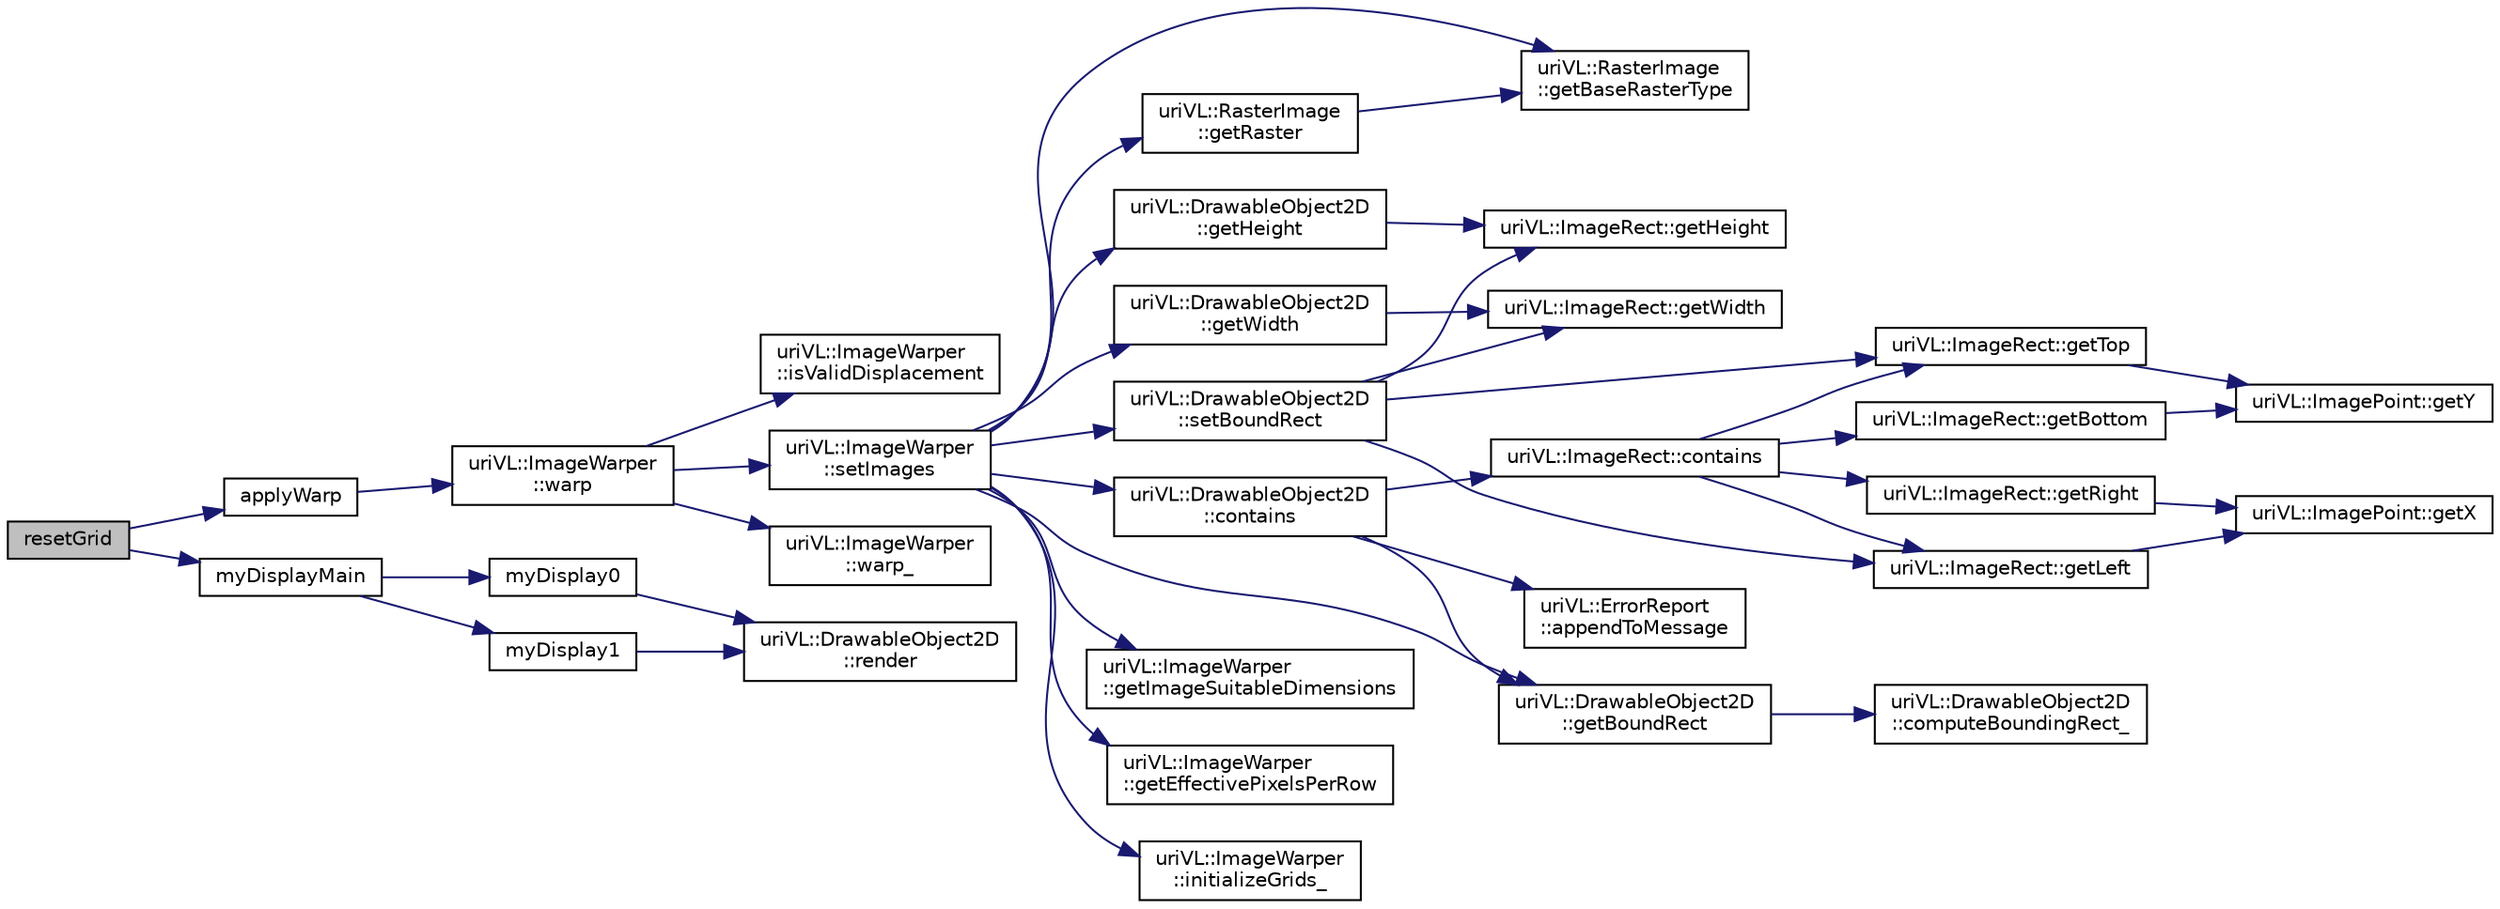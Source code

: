 digraph "resetGrid"
{
  edge [fontname="Helvetica",fontsize="10",labelfontname="Helvetica",labelfontsize="10"];
  node [fontname="Helvetica",fontsize="10",shape=record];
  rankdir="LR";
  Node1 [label="resetGrid",height=0.2,width=0.4,color="black", fillcolor="grey75", style="filled", fontcolor="black"];
  Node1 -> Node2 [color="midnightblue",fontsize="10",style="solid",fontname="Helvetica"];
  Node2 [label="applyWarp",height=0.2,width=0.4,color="black", fillcolor="white", style="filled",URL="$warping__main_8cpp.html#a8745edc0636183d37f19bb58452aabda"];
  Node2 -> Node3 [color="midnightblue",fontsize="10",style="solid",fontname="Helvetica"];
  Node3 [label="uriVL::ImageWarper\l::warp",height=0.2,width=0.4,color="black", fillcolor="white", style="filled",URL="$classuriVL_1_1ImageWarper.html#af84c6209c35a17eb569c1d9f95468a09",tooltip="Warps the image. "];
  Node3 -> Node4 [color="midnightblue",fontsize="10",style="solid",fontname="Helvetica"];
  Node4 [label="uriVL::ImageWarper\l::isValidDisplacement",height=0.2,width=0.4,color="black", fillcolor="white", style="filled",URL="$classuriVL_1_1ImageWarper.html#aba4e85d6efe0265d0fc888ceb9b58310",tooltip="Indicates whether a point grid is consistent with the displacement modes of of this warper..."];
  Node3 -> Node5 [color="midnightblue",fontsize="10",style="solid",fontname="Helvetica"];
  Node5 [label="uriVL::ImageWarper\l::setImages",height=0.2,width=0.4,color="black", fillcolor="white", style="filled",URL="$classuriVL_1_1ImageWarper.html#ab2b9fd17bb314272b1c89d94e3d44533",tooltip="Defines an input image and an output image(for multiple warpings). "];
  Node5 -> Node6 [color="midnightblue",fontsize="10",style="solid",fontname="Helvetica"];
  Node6 [label="uriVL::RasterImage\l::getBaseRasterType",height=0.2,width=0.4,color="black", fillcolor="white", style="filled",URL="$classuriVL_1_1RasterImage.html#a68815937f6a787e4541a33b108198baf",tooltip="Returns the image&#39;s base raster type. "];
  Node5 -> Node7 [color="midnightblue",fontsize="10",style="solid",fontname="Helvetica"];
  Node7 [label="uriVL::DrawableObject2D\l::getHeight",height=0.2,width=0.4,color="black", fillcolor="white", style="filled",URL="$classuriVL_1_1DrawableObject2D.html#a0fa48af9667c5a4b53bd2a9bf0eea240",tooltip="Returns the number of rows for the image. "];
  Node7 -> Node8 [color="midnightblue",fontsize="10",style="solid",fontname="Helvetica"];
  Node8 [label="uriVL::ImageRect::getHeight",height=0.2,width=0.4,color="black", fillcolor="white", style="filled",URL="$classuriVL_1_1ImageRect.html#aa757d85ab5d5230bc0ca53f5960e14f3",tooltip="Returns the height of the rectangle. "];
  Node5 -> Node9 [color="midnightblue",fontsize="10",style="solid",fontname="Helvetica"];
  Node9 [label="uriVL::DrawableObject2D\l::getWidth",height=0.2,width=0.4,color="black", fillcolor="white", style="filled",URL="$classuriVL_1_1DrawableObject2D.html#a01127dbd10a99cdbb7596e48539068c9",tooltip="Returns the number of columns for the image. "];
  Node9 -> Node10 [color="midnightblue",fontsize="10",style="solid",fontname="Helvetica"];
  Node10 [label="uriVL::ImageRect::getWidth",height=0.2,width=0.4,color="black", fillcolor="white", style="filled",URL="$classuriVL_1_1ImageRect.html#a1081dc6f638b33ebf30d0a43d51289ef",tooltip="Returns the width of the rectangle. "];
  Node5 -> Node11 [color="midnightblue",fontsize="10",style="solid",fontname="Helvetica"];
  Node11 [label="uriVL::ImageWarper\l::getImageSuitableDimensions",height=0.2,width=0.4,color="black", fillcolor="white", style="filled",URL="$classuriVL_1_1ImageWarper.html#a20f8aedd59a3a341a7eaf3ad6e7c9b78",tooltip="Computes the image dimensions that the warper can afford that are closest to the ones sent by the use..."];
  Node5 -> Node12 [color="midnightblue",fontsize="10",style="solid",fontname="Helvetica"];
  Node12 [label="uriVL::ImageWarper\l::getEffectivePixelsPerRow",height=0.2,width=0.4,color="black", fillcolor="white", style="filled",URL="$classuriVL_1_1ImageWarper.html#a386c87688d184f1671a408cb2d482056",tooltip="Returns the \"true\" number of pixels on a row of the input image (possibly larger than the nominal wid..."];
  Node5 -> Node13 [color="midnightblue",fontsize="10",style="solid",fontname="Helvetica"];
  Node13 [label="uriVL::RasterImage\l::getRaster",height=0.2,width=0.4,color="black", fillcolor="white", style="filled",URL="$classuriVL_1_1RasterImage.html#a6939ed1c413bb24bc5241009cb4b586b",tooltip="Returns the base raster as a read-only 1D array. "];
  Node13 -> Node6 [color="midnightblue",fontsize="10",style="solid",fontname="Helvetica"];
  Node5 -> Node14 [color="midnightblue",fontsize="10",style="solid",fontname="Helvetica"];
  Node14 [label="uriVL::DrawableObject2D\l::contains",height=0.2,width=0.4,color="black", fillcolor="white", style="filled",URL="$classuriVL_1_1DrawableObject2D.html#adb8866916e4cc4a29ee0f629d4285fa4",tooltip="Indicates whether this image&#39;s bounding rectangle contains that of the drawable object received as pa..."];
  Node14 -> Node15 [color="midnightblue",fontsize="10",style="solid",fontname="Helvetica"];
  Node15 [label="uriVL::ImageRect::contains",height=0.2,width=0.4,color="black", fillcolor="white", style="filled",URL="$classuriVL_1_1ImageRect.html#ad18fca33c9c472609727fe62f6d1fe67",tooltip="Indicates whether this rectangle contains the one received as parameter. "];
  Node15 -> Node16 [color="midnightblue",fontsize="10",style="solid",fontname="Helvetica"];
  Node16 [label="uriVL::ImageRect::getTop",height=0.2,width=0.4,color="black", fillcolor="white", style="filled",URL="$classuriVL_1_1ImageRect.html#a2715b0a7b291354fd839a95ece0e0aba",tooltip="Returns the minimum y coordinate of the rectangle. "];
  Node16 -> Node17 [color="midnightblue",fontsize="10",style="solid",fontname="Helvetica"];
  Node17 [label="uriVL::ImagePoint::getY",height=0.2,width=0.4,color="black", fillcolor="white", style="filled",URL="$classuriVL_1_1ImagePoint.html#a4edda1ad5b1f3b39db3ac200dfddf016",tooltip="Returns the point&#39;s y coordinate. "];
  Node15 -> Node18 [color="midnightblue",fontsize="10",style="solid",fontname="Helvetica"];
  Node18 [label="uriVL::ImageRect::getLeft",height=0.2,width=0.4,color="black", fillcolor="white", style="filled",URL="$classuriVL_1_1ImageRect.html#a38bd531df6bd6c4892bca1a690feda13",tooltip="Returns the minimum x coordinate of the rectangle. "];
  Node18 -> Node19 [color="midnightblue",fontsize="10",style="solid",fontname="Helvetica"];
  Node19 [label="uriVL::ImagePoint::getX",height=0.2,width=0.4,color="black", fillcolor="white", style="filled",URL="$classuriVL_1_1ImagePoint.html#a4845eb34e164c8dffd9b366cf61f3f5b",tooltip="Returns the point&#39;s x coordinate. "];
  Node15 -> Node20 [color="midnightblue",fontsize="10",style="solid",fontname="Helvetica"];
  Node20 [label="uriVL::ImageRect::getBottom",height=0.2,width=0.4,color="black", fillcolor="white", style="filled",URL="$classuriVL_1_1ImageRect.html#acb34c902550ecb25f7fa6ffb620aea71",tooltip="Returns the maximum y coordinate of the rectangle. "];
  Node20 -> Node17 [color="midnightblue",fontsize="10",style="solid",fontname="Helvetica"];
  Node15 -> Node21 [color="midnightblue",fontsize="10",style="solid",fontname="Helvetica"];
  Node21 [label="uriVL::ImageRect::getRight",height=0.2,width=0.4,color="black", fillcolor="white", style="filled",URL="$classuriVL_1_1ImageRect.html#a89884bd1866a1b7ffb67d4cc1ec1a052",tooltip="Returns the maximum x coordinate of the rectangle. "];
  Node21 -> Node19 [color="midnightblue",fontsize="10",style="solid",fontname="Helvetica"];
  Node14 -> Node22 [color="midnightblue",fontsize="10",style="solid",fontname="Helvetica"];
  Node22 [label="uriVL::DrawableObject2D\l::getBoundRect",height=0.2,width=0.4,color="black", fillcolor="white", style="filled",URL="$classuriVL_1_1DrawableObject2D.html#a1d910add62acd9ad51986f3502a721de",tooltip="Returns the object&#39;s bounding rectangle. "];
  Node22 -> Node23 [color="midnightblue",fontsize="10",style="solid",fontname="Helvetica"];
  Node23 [label="uriVL::DrawableObject2D\l::computeBoundingRect_",height=0.2,width=0.4,color="black", fillcolor="white", style="filled",URL="$classuriVL_1_1DrawableObject2D.html#a569f0abdc2b5f708543cee537b9809ff",tooltip="Calculates the object&#39;s bounding rect. "];
  Node14 -> Node24 [color="midnightblue",fontsize="10",style="solid",fontname="Helvetica"];
  Node24 [label="uriVL::ErrorReport\l::appendToMessage",height=0.2,width=0.4,color="black", fillcolor="white", style="filled",URL="$classuriVL_1_1ErrorReport.html#a65100d12091947d1df26c38f48058569",tooltip="Appends a string to the error message. "];
  Node5 -> Node25 [color="midnightblue",fontsize="10",style="solid",fontname="Helvetica"];
  Node25 [label="uriVL::DrawableObject2D\l::setBoundRect",height=0.2,width=0.4,color="black", fillcolor="white", style="filled",URL="$classuriVL_1_1DrawableObject2D.html#a432e601786b7f83f6a0da20f01d092cd",tooltip="Sets a new bounding rectangle for the raster image. "];
  Node25 -> Node18 [color="midnightblue",fontsize="10",style="solid",fontname="Helvetica"];
  Node25 -> Node16 [color="midnightblue",fontsize="10",style="solid",fontname="Helvetica"];
  Node25 -> Node10 [color="midnightblue",fontsize="10",style="solid",fontname="Helvetica"];
  Node25 -> Node8 [color="midnightblue",fontsize="10",style="solid",fontname="Helvetica"];
  Node5 -> Node22 [color="midnightblue",fontsize="10",style="solid",fontname="Helvetica"];
  Node5 -> Node26 [color="midnightblue",fontsize="10",style="solid",fontname="Helvetica"];
  Node26 [label="uriVL::ImageWarper\l::initializeGrids_",height=0.2,width=0.4,color="black", fillcolor="white", style="filled",URL="$classuriVL_1_1ImageWarper.html#a551398c091602c441581fa4ba8b301ba",tooltip="Initializes the grids once its dimensions and that of the image are known. "];
  Node3 -> Node27 [color="midnightblue",fontsize="10",style="solid",fontname="Helvetica"];
  Node27 [label="uriVL::ImageWarper\l::warp_",height=0.2,width=0.4,color="black", fillcolor="white", style="filled",URL="$classuriVL_1_1ImageWarper.html#afea7bdbf6f1fef4a5d0c404830a0c3ee",tooltip="warp the (pre-specified) input image into the (prespecified) output image using the new grid point co..."];
  Node1 -> Node28 [color="midnightblue",fontsize="10",style="solid",fontname="Helvetica"];
  Node28 [label="myDisplayMain",height=0.2,width=0.4,color="black", fillcolor="white", style="filled",URL="$warping__main_8cpp.html#af86ee6d7809b6842c4e285d141d718a7"];
  Node28 -> Node29 [color="midnightblue",fontsize="10",style="solid",fontname="Helvetica"];
  Node29 [label="myDisplay0",height=0.2,width=0.4,color="black", fillcolor="white", style="filled",URL="$warping__main_8cpp.html#a203e370232115e0fd93fae4a255d9d7d"];
  Node29 -> Node30 [color="midnightblue",fontsize="10",style="solid",fontname="Helvetica"];
  Node30 [label="uriVL::DrawableObject2D\l::render",height=0.2,width=0.4,color="black", fillcolor="white", style="filled",URL="$classuriVL_1_1DrawableObject2D.html#ac8e503cfade891e7ac2a25467cb7d24a",tooltip="Renders the object at the default depth and (0, 0) location. "];
  Node28 -> Node31 [color="midnightblue",fontsize="10",style="solid",fontname="Helvetica"];
  Node31 [label="myDisplay1",height=0.2,width=0.4,color="black", fillcolor="white", style="filled",URL="$warping__main_8cpp.html#a7af0867a250b60f1375c843341bc40b6"];
  Node31 -> Node30 [color="midnightblue",fontsize="10",style="solid",fontname="Helvetica"];
}
